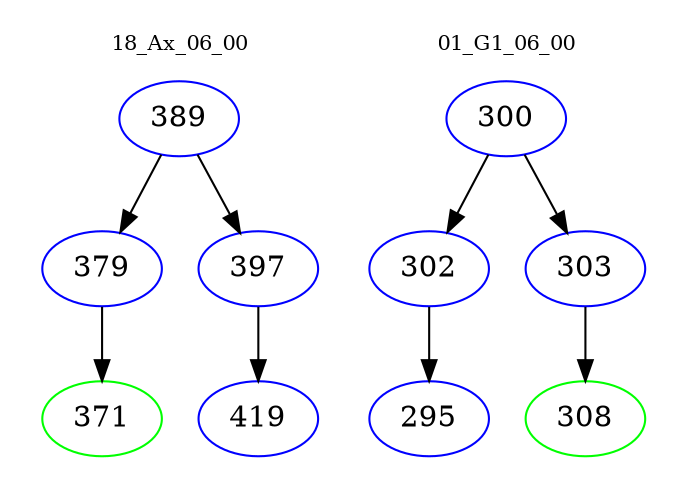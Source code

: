 digraph{
subgraph cluster_0 {
color = white
label = "18_Ax_06_00";
fontsize=10;
T0_389 [label="389", color="blue"]
T0_389 -> T0_379 [color="black"]
T0_379 [label="379", color="blue"]
T0_379 -> T0_371 [color="black"]
T0_371 [label="371", color="green"]
T0_389 -> T0_397 [color="black"]
T0_397 [label="397", color="blue"]
T0_397 -> T0_419 [color="black"]
T0_419 [label="419", color="blue"]
}
subgraph cluster_1 {
color = white
label = "01_G1_06_00";
fontsize=10;
T1_300 [label="300", color="blue"]
T1_300 -> T1_302 [color="black"]
T1_302 [label="302", color="blue"]
T1_302 -> T1_295 [color="black"]
T1_295 [label="295", color="blue"]
T1_300 -> T1_303 [color="black"]
T1_303 [label="303", color="blue"]
T1_303 -> T1_308 [color="black"]
T1_308 [label="308", color="green"]
}
}
